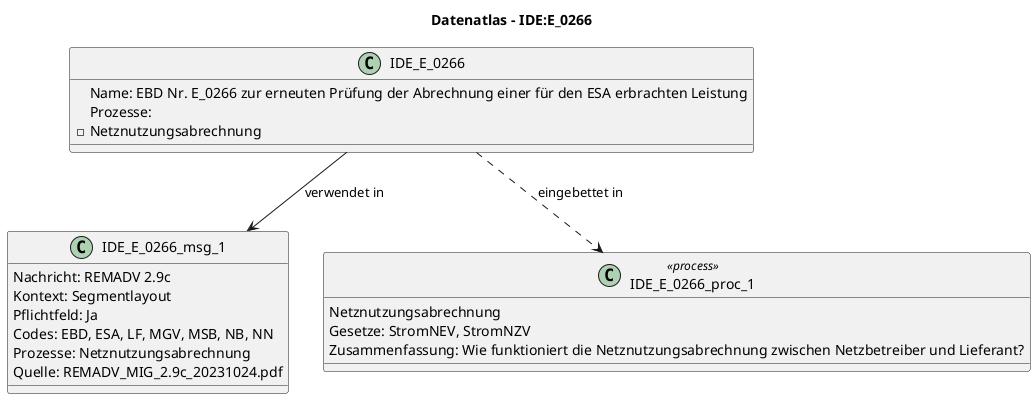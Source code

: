 @startuml
title Datenatlas – IDE:E_0266
class IDE_E_0266 {
  Name: EBD Nr. E_0266 zur erneuten Prüfung der Abrechnung einer für den ESA erbrachten Leistung
  Prozesse:
    - Netznutzungsabrechnung
}
class IDE_E_0266_msg_1 {
  Nachricht: REMADV 2.9c
  Kontext: Segmentlayout
  Pflichtfeld: Ja
  Codes: EBD, ESA, LF, MGV, MSB, NB, NN
  Prozesse: Netznutzungsabrechnung
  Quelle: REMADV_MIG_2.9c_20231024.pdf
}
IDE_E_0266 --> IDE_E_0266_msg_1 : verwendet in
class IDE_E_0266_proc_1 <<process>> {
  Netznutzungsabrechnung
  Gesetze: StromNEV, StromNZV
  Zusammenfassung: Wie funktioniert die Netznutzungsabrechnung zwischen Netzbetreiber und Lieferant?
}
IDE_E_0266 ..> IDE_E_0266_proc_1 : eingebettet in
@enduml
